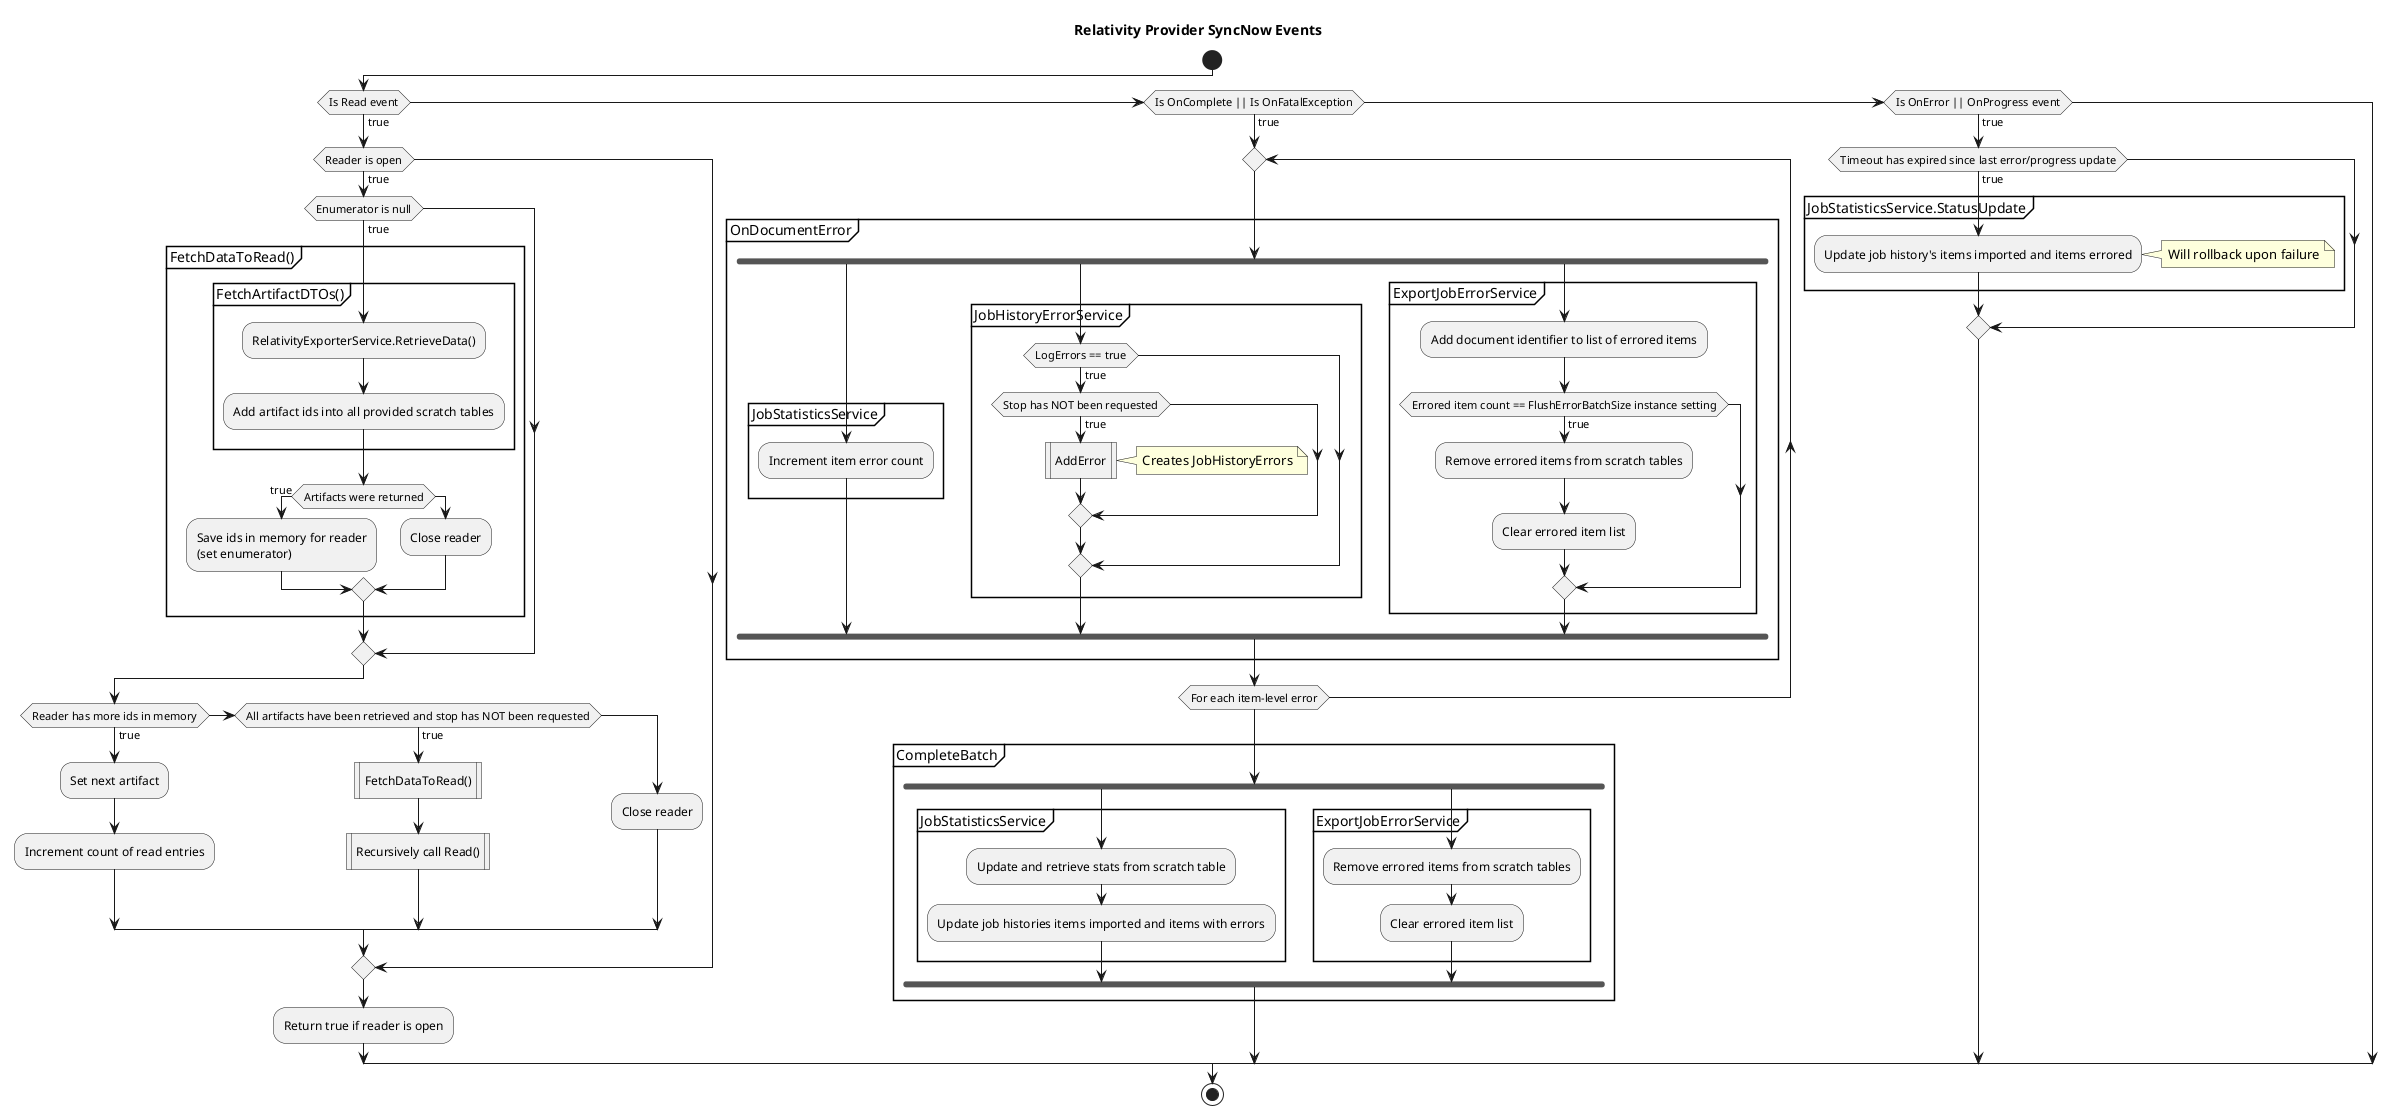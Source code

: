 @startuml

title Relativity Provider SyncNow Events

start

if (Is Read event) then (true)
    if (Reader is open) then (true)
        if (Enumerator is null) then (true)
            partition FetchDataToRead() {
                partition FetchArtifactDTOs() {
                    :RelativityExporterService.RetrieveData();
                    :Add artifact ids into all provided scratch tables;
                }

                if (Artifacts were returned) then (true)
                    :Save ids in memory for reader
                    (set enumerator);
                else
                    :Close reader;
                endif
            }
        endif

        if (Reader has more ids in memory) then (true)
            :Set next artifact;
            :Increment count of read entries;
        else if (All artifacts have been retrieved and stop has NOT been requested) then (true)
            :FetchDataToRead()|
            :Recursively call Read()|
        else
            :Close reader;
        endif
    endif

    :Return true if reader is open;
elseif (Is OnComplete || Is OnFatalException) then (true)
    repeat
      partition OnDocumentError {
          fork
              partition JobStatisticsService {
                  :Increment item error count;
                }
          fork again
              partition JobHistoryErrorService {
                  if (LogErrors == true) then (true)
                      if (Stop has NOT been requested) then (true)
                          :AddError|
                            note right
                              Creates JobHistoryErrors
                            end note
                        endif
                    endif
                }
          fork again
              partition ExportJobErrorService {
                  :Add document identifier to list of errored items;
                    if (Errored item count == FlushErrorBatchSize instance setting) then (true)
                      :Remove errored items from scratch tables;
                      :Clear errored item list;
                    endif
                }
            end fork
      }
    repeat while(For each item-level error)

    partition CompleteBatch {
        fork
            partition JobStatisticsService {
                :Update and retrieve stats from scratch table;
                :Update job histories items imported and items with errors;
            }
        fork again
            partition ExportJobErrorService {
                :Remove errored items from scratch tables;
                :Clear errored item list;
            }
        end fork
    }

elseif (Is OnError || OnProgress event) then (true)
    if (Timeout has expired since last error/progress update) then (true)
        partition JobStatisticsService.StatusUpdate {
            :Update job history's items imported and items errored;
            note right
                Will rollback upon failure
            end note
        }
    endif
endif

stop

@enduml
